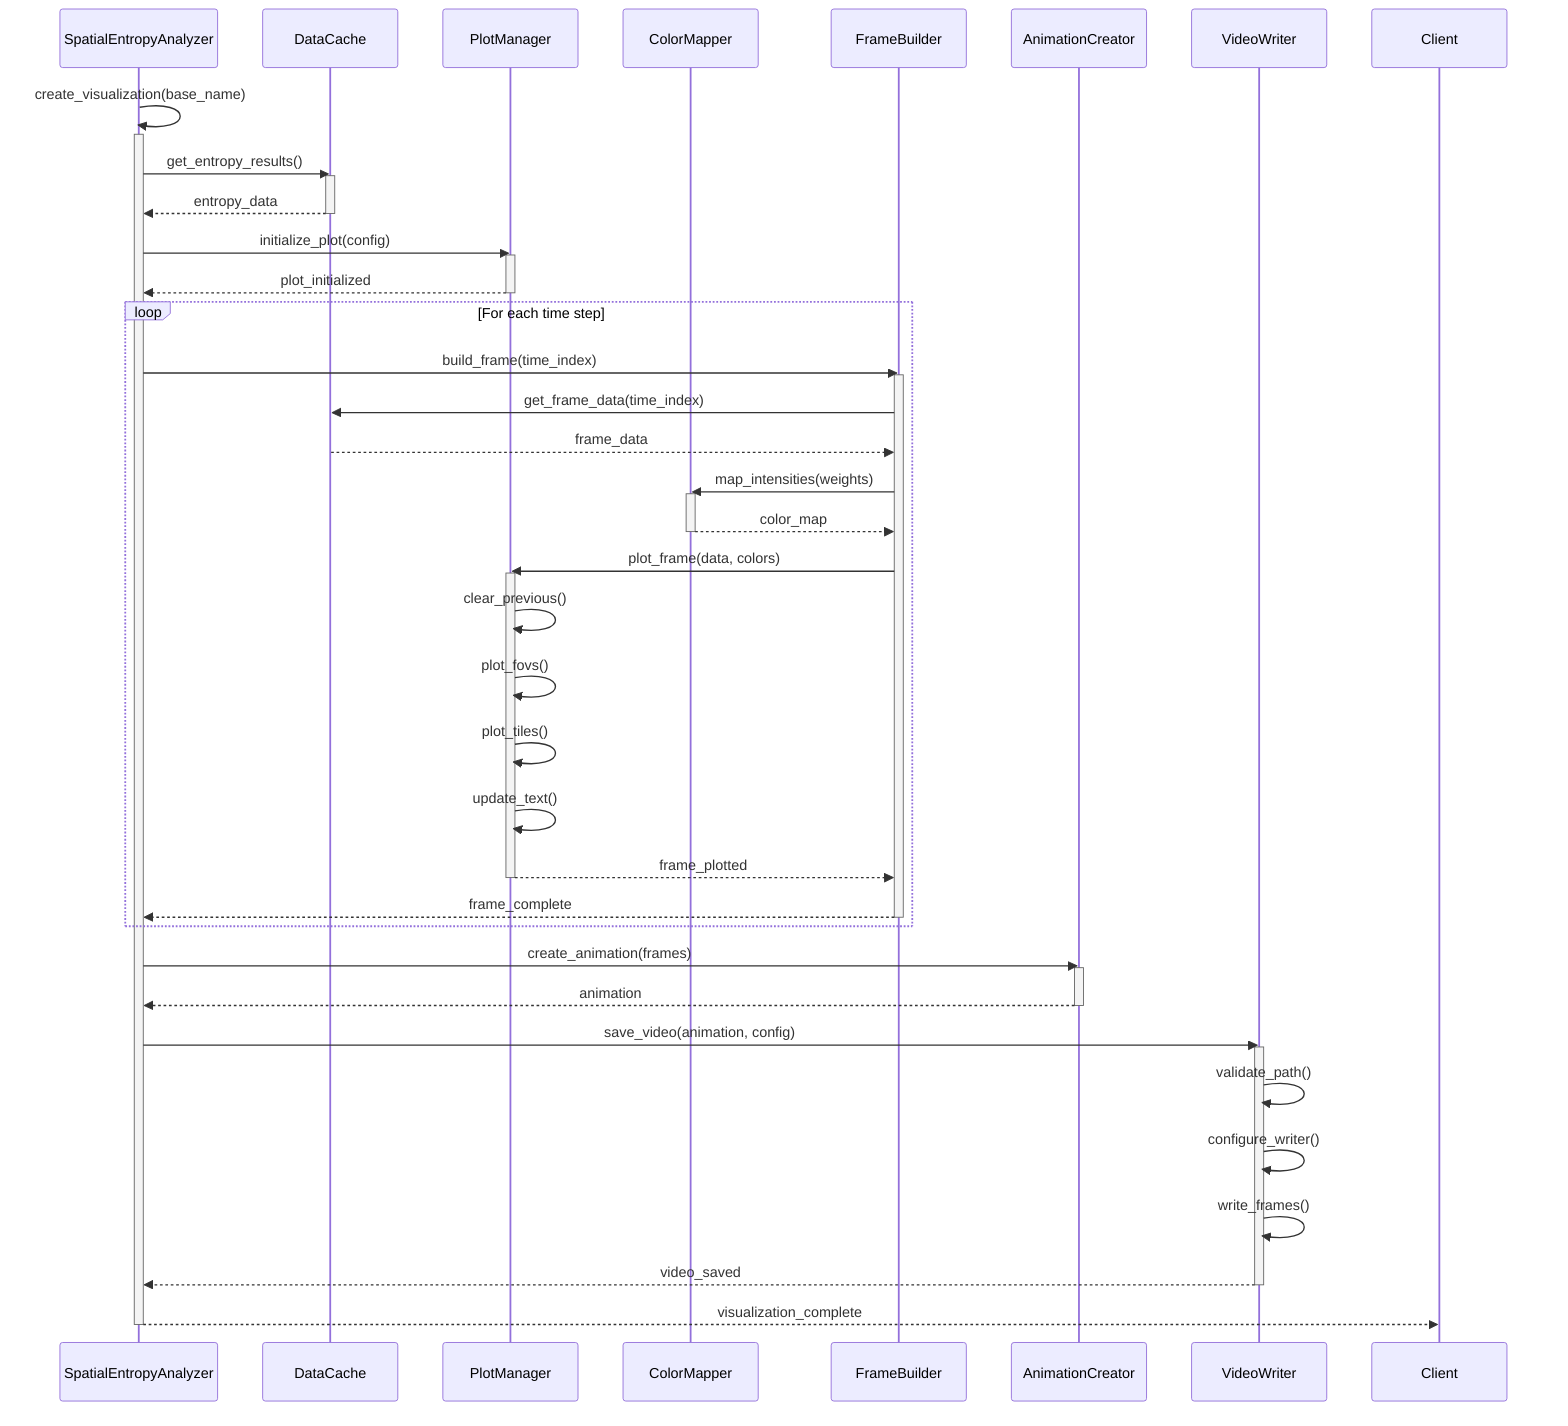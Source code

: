 sequenceDiagram
    participant Analyzer as SpatialEntropyAnalyzer
    participant Cache as DataCache
    participant PlotMgr as PlotManager
    participant ColorMapper as ColorMapper
    participant FrameBuilder as FrameBuilder
    participant Animator as AnimationCreator
    participant Writer as VideoWriter
    
    Analyzer->>Analyzer: create_visualization(base_name)
    activate Analyzer
    
    Analyzer->>Cache: get_entropy_results()
    activate Cache
    Cache-->>Analyzer: entropy_data
    deactivate Cache
    
    Analyzer->>PlotMgr: initialize_plot(config)
    activate PlotMgr
    PlotMgr-->>Analyzer: plot_initialized
    deactivate PlotMgr
    
    loop For each time step
        Analyzer->>FrameBuilder: build_frame(time_index)
        activate FrameBuilder
        
        FrameBuilder->>Cache: get_frame_data(time_index)
        Cache-->>FrameBuilder: frame_data
        
        FrameBuilder->>ColorMapper: map_intensities(weights)
        activate ColorMapper
        ColorMapper-->>FrameBuilder: color_map
        deactivate ColorMapper
        
        FrameBuilder->>PlotMgr: plot_frame(data, colors)
        activate PlotMgr
        PlotMgr->>PlotMgr: clear_previous()
        PlotMgr->>PlotMgr: plot_fovs()
        PlotMgr->>PlotMgr: plot_tiles()
        PlotMgr->>PlotMgr: update_text()
        PlotMgr-->>FrameBuilder: frame_plotted
        deactivate PlotMgr
        
        FrameBuilder-->>Analyzer: frame_complete
        deactivate FrameBuilder
    end
    
    Analyzer->>Animator: create_animation(frames)
    activate Animator
    Animator-->>Analyzer: animation
    deactivate Animator
    
    Analyzer->>Writer: save_video(animation, config)
    activate Writer
    Writer->>Writer: validate_path()
    Writer->>Writer: configure_writer()
    Writer->>Writer: write_frames()
    Writer-->>Analyzer: video_saved
    deactivate Writer
    
    Analyzer-->>Client: visualization_complete
    deactivate Analyzer